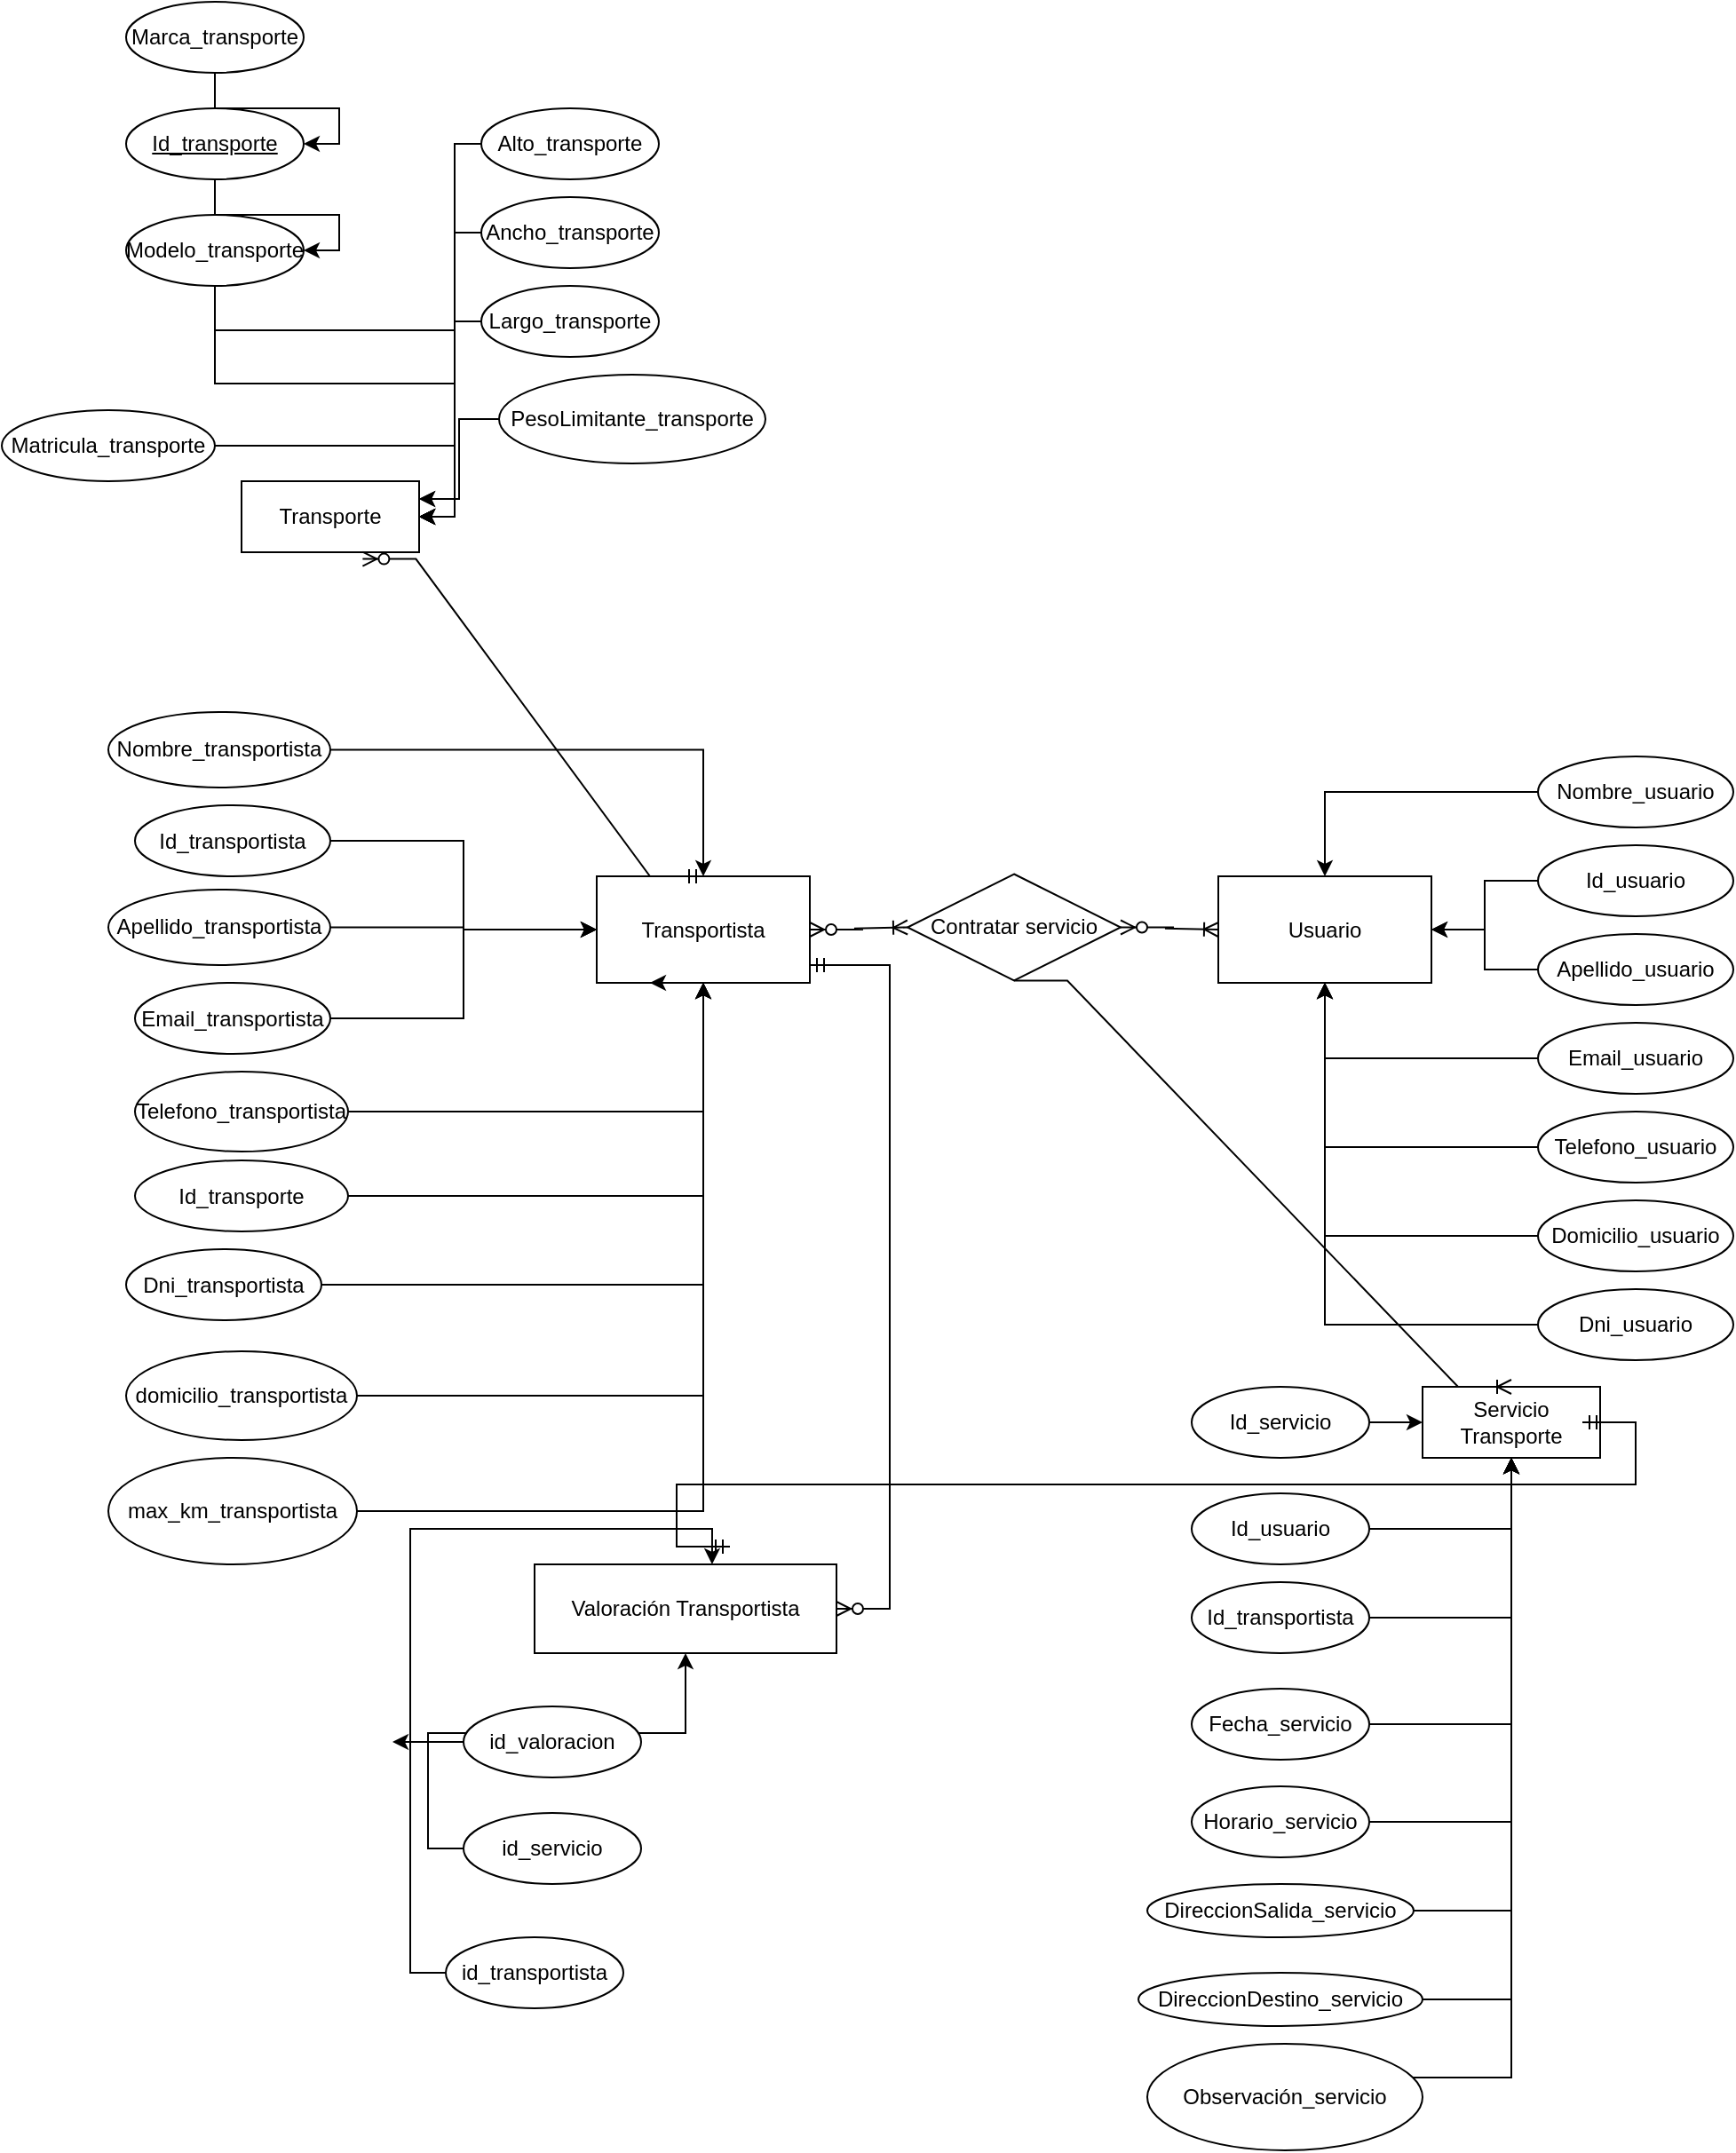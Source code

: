 <mxfile version="22.1.17" type="github">
  <diagram id="R2lEEEUBdFMjLlhIrx00" name="Page-1">
    <mxGraphModel dx="3254" dy="2216" grid="1" gridSize="10" guides="1" tooltips="1" connect="1" arrows="1" fold="1" page="1" pageScale="1" pageWidth="850" pageHeight="1100" math="0" shadow="0" extFonts="Permanent Marker^https://fonts.googleapis.com/css?family=Permanent+Marker">
      <root>
        <mxCell id="0" />
        <mxCell id="1" parent="0" />
        <mxCell id="w2HW_jaQUsS6ZM1ElsL6-1" value="Transportista" style="rounded=0;whiteSpace=wrap;html=1;" parent="1" vertex="1">
          <mxGeometry x="235" y="62.5" width="120" height="60" as="geometry" />
        </mxCell>
        <mxCell id="w2HW_jaQUsS6ZM1ElsL6-2" value="Usuario" style="rounded=0;whiteSpace=wrap;html=1;" parent="1" vertex="1">
          <mxGeometry x="585" y="62.5" width="120" height="60" as="geometry" />
        </mxCell>
        <mxCell id="w2HW_jaQUsS6ZM1ElsL6-57" style="edgeStyle=orthogonalEdgeStyle;rounded=0;orthogonalLoop=1;jettySize=auto;html=1;" parent="1" source="w2HW_jaQUsS6ZM1ElsL6-3" target="w2HW_jaQUsS6ZM1ElsL6-2" edge="1">
          <mxGeometry relative="1" as="geometry" />
        </mxCell>
        <mxCell id="w2HW_jaQUsS6ZM1ElsL6-3" value="Nombre_usuario" style="ellipse;whiteSpace=wrap;html=1;" parent="1" vertex="1">
          <mxGeometry x="765" y="-5" width="110" height="40" as="geometry" />
        </mxCell>
        <mxCell id="w2HW_jaQUsS6ZM1ElsL6-30" style="edgeStyle=orthogonalEdgeStyle;rounded=0;orthogonalLoop=1;jettySize=auto;html=1;exitX=0;exitY=0.5;exitDx=0;exitDy=0;" parent="1" source="w2HW_jaQUsS6ZM1ElsL6-5" target="w2HW_jaQUsS6ZM1ElsL6-2" edge="1">
          <mxGeometry relative="1" as="geometry" />
        </mxCell>
        <mxCell id="w2HW_jaQUsS6ZM1ElsL6-5" value="Id_usuario" style="ellipse;whiteSpace=wrap;html=1;" parent="1" vertex="1">
          <mxGeometry x="765" y="45" width="110" height="40" as="geometry" />
        </mxCell>
        <mxCell id="w2HW_jaQUsS6ZM1ElsL6-32" style="edgeStyle=orthogonalEdgeStyle;rounded=0;orthogonalLoop=1;jettySize=auto;html=1;" parent="1" source="w2HW_jaQUsS6ZM1ElsL6-6" target="w2HW_jaQUsS6ZM1ElsL6-2" edge="1">
          <mxGeometry relative="1" as="geometry" />
        </mxCell>
        <mxCell id="w2HW_jaQUsS6ZM1ElsL6-6" value="Apellido_usuario" style="ellipse;whiteSpace=wrap;html=1;" parent="1" vertex="1">
          <mxGeometry x="765" y="95" width="110" height="40" as="geometry" />
        </mxCell>
        <mxCell id="w2HW_jaQUsS6ZM1ElsL6-58" style="edgeStyle=orthogonalEdgeStyle;rounded=0;orthogonalLoop=1;jettySize=auto;html=1;" parent="1" source="w2HW_jaQUsS6ZM1ElsL6-7" target="w2HW_jaQUsS6ZM1ElsL6-2" edge="1">
          <mxGeometry relative="1" as="geometry" />
        </mxCell>
        <mxCell id="w2HW_jaQUsS6ZM1ElsL6-7" value="Email_usuario" style="ellipse;whiteSpace=wrap;html=1;" parent="1" vertex="1">
          <mxGeometry x="765" y="145" width="110" height="40" as="geometry" />
        </mxCell>
        <mxCell id="w2HW_jaQUsS6ZM1ElsL6-59" style="edgeStyle=orthogonalEdgeStyle;rounded=0;orthogonalLoop=1;jettySize=auto;html=1;" parent="1" source="w2HW_jaQUsS6ZM1ElsL6-8" target="w2HW_jaQUsS6ZM1ElsL6-2" edge="1">
          <mxGeometry relative="1" as="geometry" />
        </mxCell>
        <mxCell id="w2HW_jaQUsS6ZM1ElsL6-8" value="Telefono_usuario" style="ellipse;whiteSpace=wrap;html=1;" parent="1" vertex="1">
          <mxGeometry x="765" y="195" width="110" height="40" as="geometry" />
        </mxCell>
        <mxCell id="w2HW_jaQUsS6ZM1ElsL6-60" style="edgeStyle=orthogonalEdgeStyle;rounded=0;orthogonalLoop=1;jettySize=auto;html=1;" parent="1" source="w2HW_jaQUsS6ZM1ElsL6-11" target="w2HW_jaQUsS6ZM1ElsL6-2" edge="1">
          <mxGeometry relative="1" as="geometry" />
        </mxCell>
        <mxCell id="w2HW_jaQUsS6ZM1ElsL6-11" value="Domicilio_usuario" style="ellipse;whiteSpace=wrap;html=1;" parent="1" vertex="1">
          <mxGeometry x="765" y="245" width="110" height="40" as="geometry" />
        </mxCell>
        <mxCell id="w2HW_jaQUsS6ZM1ElsL6-61" style="edgeStyle=orthogonalEdgeStyle;rounded=0;orthogonalLoop=1;jettySize=auto;html=1;" parent="1" source="w2HW_jaQUsS6ZM1ElsL6-12" target="w2HW_jaQUsS6ZM1ElsL6-2" edge="1">
          <mxGeometry relative="1" as="geometry" />
        </mxCell>
        <mxCell id="w2HW_jaQUsS6ZM1ElsL6-12" value="Dni_usuario" style="ellipse;whiteSpace=wrap;html=1;" parent="1" vertex="1">
          <mxGeometry x="765" y="295" width="110" height="40" as="geometry" />
        </mxCell>
        <mxCell id="w2HW_jaQUsS6ZM1ElsL6-54" style="edgeStyle=orthogonalEdgeStyle;rounded=0;orthogonalLoop=1;jettySize=auto;html=1;" parent="1" source="w2HW_jaQUsS6ZM1ElsL6-13" target="w2HW_jaQUsS6ZM1ElsL6-1" edge="1">
          <mxGeometry relative="1" as="geometry" />
        </mxCell>
        <mxCell id="w2HW_jaQUsS6ZM1ElsL6-13" value="Nombre_transportista" style="ellipse;whiteSpace=wrap;html=1;" parent="1" vertex="1">
          <mxGeometry x="-40" y="-30" width="125" height="42.5" as="geometry" />
        </mxCell>
        <mxCell id="w2HW_jaQUsS6ZM1ElsL6-22" style="edgeStyle=orthogonalEdgeStyle;rounded=0;orthogonalLoop=1;jettySize=auto;html=1;exitX=1;exitY=0.5;exitDx=0;exitDy=0;" parent="1" source="w2HW_jaQUsS6ZM1ElsL6-14" target="w2HW_jaQUsS6ZM1ElsL6-1" edge="1">
          <mxGeometry relative="1" as="geometry" />
        </mxCell>
        <mxCell id="w2HW_jaQUsS6ZM1ElsL6-14" value="Id_transportista" style="ellipse;whiteSpace=wrap;html=1;" parent="1" vertex="1">
          <mxGeometry x="-25" y="22.5" width="110" height="40" as="geometry" />
        </mxCell>
        <mxCell id="w2HW_jaQUsS6ZM1ElsL6-23" style="edgeStyle=orthogonalEdgeStyle;rounded=0;orthogonalLoop=1;jettySize=auto;html=1;exitX=1;exitY=0.5;exitDx=0;exitDy=0;" parent="1" source="w2HW_jaQUsS6ZM1ElsL6-15" target="w2HW_jaQUsS6ZM1ElsL6-1" edge="1">
          <mxGeometry relative="1" as="geometry" />
        </mxCell>
        <mxCell id="w2HW_jaQUsS6ZM1ElsL6-15" value="Apellido_transportista" style="ellipse;whiteSpace=wrap;html=1;" parent="1" vertex="1">
          <mxGeometry x="-40" y="70" width="125" height="42.5" as="geometry" />
        </mxCell>
        <mxCell id="w2HW_jaQUsS6ZM1ElsL6-49" style="edgeStyle=orthogonalEdgeStyle;rounded=0;orthogonalLoop=1;jettySize=auto;html=1;" parent="1" source="w2HW_jaQUsS6ZM1ElsL6-16" target="w2HW_jaQUsS6ZM1ElsL6-1" edge="1">
          <mxGeometry relative="1" as="geometry" />
        </mxCell>
        <mxCell id="w2HW_jaQUsS6ZM1ElsL6-16" value="Email_transportista" style="ellipse;whiteSpace=wrap;html=1;" parent="1" vertex="1">
          <mxGeometry x="-25" y="122.5" width="110" height="40" as="geometry" />
        </mxCell>
        <mxCell id="w2HW_jaQUsS6ZM1ElsL6-50" style="edgeStyle=orthogonalEdgeStyle;rounded=0;orthogonalLoop=1;jettySize=auto;html=1;" parent="1" source="w2HW_jaQUsS6ZM1ElsL6-17" target="w2HW_jaQUsS6ZM1ElsL6-1" edge="1">
          <mxGeometry relative="1" as="geometry" />
        </mxCell>
        <mxCell id="w2HW_jaQUsS6ZM1ElsL6-17" value="Telefono_transportista" style="ellipse;whiteSpace=wrap;html=1;" parent="1" vertex="1">
          <mxGeometry x="-25" y="172.5" width="120" height="45" as="geometry" />
        </mxCell>
        <mxCell id="w2HW_jaQUsS6ZM1ElsL6-48" style="edgeStyle=orthogonalEdgeStyle;rounded=0;orthogonalLoop=1;jettySize=auto;html=1;exitX=1;exitY=0.5;exitDx=0;exitDy=0;" parent="1" source="w2HW_jaQUsS6ZM1ElsL6-18" target="w2HW_jaQUsS6ZM1ElsL6-1" edge="1">
          <mxGeometry relative="1" as="geometry" />
        </mxCell>
        <mxCell id="w2HW_jaQUsS6ZM1ElsL6-18" value="Id_transporte" style="ellipse;whiteSpace=wrap;html=1;" parent="1" vertex="1">
          <mxGeometry x="-25" y="222.5" width="120" height="40" as="geometry" />
        </mxCell>
        <mxCell id="w2HW_jaQUsS6ZM1ElsL6-51" style="edgeStyle=orthogonalEdgeStyle;rounded=0;orthogonalLoop=1;jettySize=auto;html=1;" parent="1" source="w2HW_jaQUsS6ZM1ElsL6-19" target="w2HW_jaQUsS6ZM1ElsL6-1" edge="1">
          <mxGeometry relative="1" as="geometry" />
        </mxCell>
        <mxCell id="w2HW_jaQUsS6ZM1ElsL6-19" value="Dni_transportista" style="ellipse;whiteSpace=wrap;html=1;" parent="1" vertex="1">
          <mxGeometry x="-30" y="272.5" width="110" height="40" as="geometry" />
        </mxCell>
        <mxCell id="w2HW_jaQUsS6ZM1ElsL6-65" value="Servicio Transporte" style="whiteSpace=wrap;html=1;align=center;" parent="1" vertex="1">
          <mxGeometry x="700" y="350" width="100" height="40" as="geometry" />
        </mxCell>
        <mxCell id="w2HW_jaQUsS6ZM1ElsL6-85" style="edgeStyle=orthogonalEdgeStyle;rounded=0;orthogonalLoop=1;jettySize=auto;html=1;exitX=1;exitY=0.5;exitDx=0;exitDy=0;" parent="1" source="w2HW_jaQUsS6ZM1ElsL6-67" target="w2HW_jaQUsS6ZM1ElsL6-65" edge="1">
          <mxGeometry relative="1" as="geometry" />
        </mxCell>
        <mxCell id="w2HW_jaQUsS6ZM1ElsL6-67" value="Id_servicio" style="ellipse;whiteSpace=wrap;html=1;align=center;" parent="1" vertex="1">
          <mxGeometry x="570" y="350" width="100" height="40" as="geometry" />
        </mxCell>
        <mxCell id="w2HW_jaQUsS6ZM1ElsL6-87" style="edgeStyle=orthogonalEdgeStyle;rounded=0;orthogonalLoop=1;jettySize=auto;html=1;exitX=1;exitY=0.5;exitDx=0;exitDy=0;" parent="1" source="w2HW_jaQUsS6ZM1ElsL6-68" target="w2HW_jaQUsS6ZM1ElsL6-65" edge="1">
          <mxGeometry relative="1" as="geometry" />
        </mxCell>
        <mxCell id="w2HW_jaQUsS6ZM1ElsL6-68" value="Fecha_servicio" style="ellipse;whiteSpace=wrap;html=1;align=center;" parent="1" vertex="1">
          <mxGeometry x="570" y="520" width="100" height="40" as="geometry" />
        </mxCell>
        <mxCell id="w2HW_jaQUsS6ZM1ElsL6-88" style="edgeStyle=orthogonalEdgeStyle;rounded=0;orthogonalLoop=1;jettySize=auto;html=1;exitX=1;exitY=0.5;exitDx=0;exitDy=0;" parent="1" source="w2HW_jaQUsS6ZM1ElsL6-69" target="w2HW_jaQUsS6ZM1ElsL6-65" edge="1">
          <mxGeometry relative="1" as="geometry" />
        </mxCell>
        <mxCell id="w2HW_jaQUsS6ZM1ElsL6-69" value="Horario_servicio" style="ellipse;whiteSpace=wrap;html=1;align=center;" parent="1" vertex="1">
          <mxGeometry x="570" y="575" width="100" height="40" as="geometry" />
        </mxCell>
        <mxCell id="w2HW_jaQUsS6ZM1ElsL6-86" style="edgeStyle=orthogonalEdgeStyle;rounded=0;orthogonalLoop=1;jettySize=auto;html=1;" parent="1" source="w2HW_jaQUsS6ZM1ElsL6-71" target="w2HW_jaQUsS6ZM1ElsL6-65" edge="1">
          <mxGeometry relative="1" as="geometry" />
        </mxCell>
        <mxCell id="w2HW_jaQUsS6ZM1ElsL6-71" value="Id_transportista" style="ellipse;whiteSpace=wrap;html=1;align=center;" parent="1" vertex="1">
          <mxGeometry x="570" y="460" width="100" height="40" as="geometry" />
        </mxCell>
        <mxCell id="w2HW_jaQUsS6ZM1ElsL6-84" style="edgeStyle=orthogonalEdgeStyle;rounded=0;orthogonalLoop=1;jettySize=auto;html=1;exitX=1;exitY=0.5;exitDx=0;exitDy=0;" parent="1" source="w2HW_jaQUsS6ZM1ElsL6-72" target="w2HW_jaQUsS6ZM1ElsL6-65" edge="1">
          <mxGeometry relative="1" as="geometry" />
        </mxCell>
        <mxCell id="w2HW_jaQUsS6ZM1ElsL6-72" value="Id_usuario" style="ellipse;whiteSpace=wrap;html=1;align=center;" parent="1" vertex="1">
          <mxGeometry x="570" y="410" width="100" height="40" as="geometry" />
        </mxCell>
        <mxCell id="w2HW_jaQUsS6ZM1ElsL6-89" style="edgeStyle=orthogonalEdgeStyle;rounded=0;orthogonalLoop=1;jettySize=auto;html=1;exitX=1;exitY=0.5;exitDx=0;exitDy=0;" parent="1" source="w2HW_jaQUsS6ZM1ElsL6-73" target="w2HW_jaQUsS6ZM1ElsL6-65" edge="1">
          <mxGeometry relative="1" as="geometry" />
        </mxCell>
        <mxCell id="w2HW_jaQUsS6ZM1ElsL6-73" value="DireccionSalida_servicio" style="ellipse;whiteSpace=wrap;html=1;align=center;" parent="1" vertex="1">
          <mxGeometry x="545" y="630" width="150" height="30" as="geometry" />
        </mxCell>
        <mxCell id="w2HW_jaQUsS6ZM1ElsL6-90" style="edgeStyle=orthogonalEdgeStyle;rounded=0;orthogonalLoop=1;jettySize=auto;html=1;exitX=1;exitY=0.5;exitDx=0;exitDy=0;" parent="1" source="w2HW_jaQUsS6ZM1ElsL6-74" target="w2HW_jaQUsS6ZM1ElsL6-65" edge="1">
          <mxGeometry relative="1" as="geometry" />
        </mxCell>
        <mxCell id="w2HW_jaQUsS6ZM1ElsL6-74" value="DireccionDestino_servicio" style="ellipse;whiteSpace=wrap;html=1;align=center;" parent="1" vertex="1">
          <mxGeometry x="540" y="680" width="160" height="30" as="geometry" />
        </mxCell>
        <mxCell id="w2HW_jaQUsS6ZM1ElsL6-75" value="Contratar servicio" style="shape=rhombus;perimeter=rhombusPerimeter;whiteSpace=wrap;html=1;align=center;" parent="1" vertex="1">
          <mxGeometry x="410" y="61.25" width="120" height="60" as="geometry" />
        </mxCell>
        <mxCell id="w2HW_jaQUsS6ZM1ElsL6-81" value="" style="edgeStyle=entityRelationEdgeStyle;fontSize=12;html=1;endArrow=ERoneToMany;startArrow=ERzeroToMany;rounded=0;exitX=1;exitY=0.5;exitDx=0;exitDy=0;" parent="1" source="w2HW_jaQUsS6ZM1ElsL6-75" target="w2HW_jaQUsS6ZM1ElsL6-2" edge="1">
          <mxGeometry width="100" height="100" relative="1" as="geometry">
            <mxPoint x="435" y="270" as="sourcePoint" />
            <mxPoint x="535" y="170" as="targetPoint" />
          </mxGeometry>
        </mxCell>
        <mxCell id="w2HW_jaQUsS6ZM1ElsL6-82" value="" style="edgeStyle=entityRelationEdgeStyle;fontSize=12;html=1;endArrow=ERoneToMany;startArrow=ERzeroToMany;rounded=0;exitX=1;exitY=0.5;exitDx=0;exitDy=0;" parent="1" source="w2HW_jaQUsS6ZM1ElsL6-1" target="w2HW_jaQUsS6ZM1ElsL6-75" edge="1">
          <mxGeometry width="100" height="100" relative="1" as="geometry">
            <mxPoint x="375" y="103" as="sourcePoint" />
            <mxPoint x="420" y="103" as="targetPoint" />
            <Array as="points">
              <mxPoint x="220" y="90" />
            </Array>
          </mxGeometry>
        </mxCell>
        <mxCell id="w2HW_jaQUsS6ZM1ElsL6-92" value="" style="edgeStyle=entityRelationEdgeStyle;fontSize=12;html=1;endArrow=ERzeroToMany;startArrow=ERmandOne;rounded=0;" parent="1" target="2BHBQOJYDXD-5I4c7-7_-16" edge="1">
          <mxGeometry width="100" height="100" relative="1" as="geometry">
            <mxPoint x="355" y="112.5" as="sourcePoint" />
            <mxPoint x="330" y="440" as="targetPoint" />
            <Array as="points">
              <mxPoint x="350" y="97.81" />
              <mxPoint x="470" y="392.19" />
              <mxPoint x="405" y="342.5" />
              <mxPoint x="405" y="342.5" />
              <mxPoint x="390" y="287.81" />
            </Array>
          </mxGeometry>
        </mxCell>
        <mxCell id="q5saldL3cY11hV60RaHK-2" value="Transporte" style="whiteSpace=wrap;html=1;align=center;" parent="1" vertex="1">
          <mxGeometry x="35" y="-160" width="100" height="40" as="geometry" />
        </mxCell>
        <mxCell id="q5saldL3cY11hV60RaHK-15" style="edgeStyle=orthogonalEdgeStyle;rounded=0;orthogonalLoop=1;jettySize=auto;html=1;entryX=1;entryY=0.5;entryDx=0;entryDy=0;" parent="1" source="q5saldL3cY11hV60RaHK-3" target="q5saldL3cY11hV60RaHK-2" edge="1">
          <mxGeometry relative="1" as="geometry" />
        </mxCell>
        <mxCell id="q5saldL3cY11hV60RaHK-16" style="edgeStyle=orthogonalEdgeStyle;rounded=0;orthogonalLoop=1;jettySize=auto;html=1;entryX=1;entryY=0.5;entryDx=0;entryDy=0;" parent="1" source="q5saldL3cY11hV60RaHK-9" target="q5saldL3cY11hV60RaHK-2" edge="1">
          <mxGeometry relative="1" as="geometry" />
        </mxCell>
        <mxCell id="q5saldL3cY11hV60RaHK-7" value="Marca_transporte" style="ellipse;whiteSpace=wrap;html=1;align=center;" parent="1" vertex="1">
          <mxGeometry x="-30" y="-430" width="100" height="40" as="geometry" />
        </mxCell>
        <mxCell id="q5saldL3cY11hV60RaHK-17" style="edgeStyle=orthogonalEdgeStyle;rounded=0;orthogonalLoop=1;jettySize=auto;html=1;entryX=1;entryY=0.5;entryDx=0;entryDy=0;" parent="1" source="q5saldL3cY11hV60RaHK-9" target="q5saldL3cY11hV60RaHK-2" edge="1">
          <mxGeometry relative="1" as="geometry" />
        </mxCell>
        <mxCell id="q5saldL3cY11hV60RaHK-20" style="edgeStyle=orthogonalEdgeStyle;rounded=0;orthogonalLoop=1;jettySize=auto;html=1;entryX=1;entryY=0.5;entryDx=0;entryDy=0;" parent="1" source="q5saldL3cY11hV60RaHK-10" target="q5saldL3cY11hV60RaHK-2" edge="1">
          <mxGeometry relative="1" as="geometry">
            <Array as="points">
              <mxPoint x="155" y="-350" />
              <mxPoint x="155" y="-140" />
            </Array>
          </mxGeometry>
        </mxCell>
        <mxCell id="q5saldL3cY11hV60RaHK-10" value="Alto_transporte" style="ellipse;whiteSpace=wrap;html=1;align=center;" parent="1" vertex="1">
          <mxGeometry x="170" y="-370" width="100" height="40" as="geometry" />
        </mxCell>
        <mxCell id="q5saldL3cY11hV60RaHK-21" style="edgeStyle=orthogonalEdgeStyle;rounded=0;orthogonalLoop=1;jettySize=auto;html=1;entryX=1;entryY=0.5;entryDx=0;entryDy=0;" parent="1" source="q5saldL3cY11hV60RaHK-11" target="q5saldL3cY11hV60RaHK-2" edge="1">
          <mxGeometry relative="1" as="geometry">
            <Array as="points">
              <mxPoint x="155" y="-300" />
              <mxPoint x="155" y="-140" />
            </Array>
          </mxGeometry>
        </mxCell>
        <mxCell id="q5saldL3cY11hV60RaHK-11" value="Ancho_transporte" style="ellipse;whiteSpace=wrap;html=1;align=center;" parent="1" vertex="1">
          <mxGeometry x="170" y="-320" width="100" height="40" as="geometry" />
        </mxCell>
        <mxCell id="q5saldL3cY11hV60RaHK-23" style="edgeStyle=orthogonalEdgeStyle;rounded=0;orthogonalLoop=1;jettySize=auto;html=1;entryX=1;entryY=0.25;entryDx=0;entryDy=0;" parent="1" source="q5saldL3cY11hV60RaHK-12" target="q5saldL3cY11hV60RaHK-2" edge="1">
          <mxGeometry relative="1" as="geometry">
            <Array as="points">
              <mxPoint x="155" y="-250" />
              <mxPoint x="155" y="-150" />
            </Array>
          </mxGeometry>
        </mxCell>
        <mxCell id="q5saldL3cY11hV60RaHK-12" value="Largo_transporte" style="ellipse;whiteSpace=wrap;html=1;align=center;" parent="1" vertex="1">
          <mxGeometry x="170" y="-270" width="100" height="40" as="geometry" />
        </mxCell>
        <mxCell id="q5saldL3cY11hV60RaHK-24" style="edgeStyle=orthogonalEdgeStyle;rounded=0;orthogonalLoop=1;jettySize=auto;html=1;entryX=1;entryY=0.25;entryDx=0;entryDy=0;" parent="1" source="q5saldL3cY11hV60RaHK-13" target="q5saldL3cY11hV60RaHK-2" edge="1">
          <mxGeometry relative="1" as="geometry" />
        </mxCell>
        <mxCell id="q5saldL3cY11hV60RaHK-13" value="PesoLimitante_transporte" style="ellipse;whiteSpace=wrap;html=1;align=center;" parent="1" vertex="1">
          <mxGeometry x="180" y="-220" width="150" height="50" as="geometry" />
        </mxCell>
        <mxCell id="q5saldL3cY11hV60RaHK-25" style="edgeStyle=orthogonalEdgeStyle;rounded=0;orthogonalLoop=1;jettySize=auto;html=1;entryX=1;entryY=0.5;entryDx=0;entryDy=0;" parent="1" source="q5saldL3cY11hV60RaHK-14" target="q5saldL3cY11hV60RaHK-2" edge="1">
          <mxGeometry relative="1" as="geometry" />
        </mxCell>
        <mxCell id="q5saldL3cY11hV60RaHK-14" value="Matricula_transporte" style="ellipse;whiteSpace=wrap;html=1;align=center;" parent="1" vertex="1">
          <mxGeometry x="-100" y="-200" width="120" height="40" as="geometry" />
        </mxCell>
        <mxCell id="q5saldL3cY11hV60RaHK-26" value="" style="edgeStyle=entityRelationEdgeStyle;fontSize=12;html=1;endArrow=ERzeroToMany;startArrow=ERmandOne;rounded=0;entryX=0.682;entryY=1.095;entryDx=0;entryDy=0;entryPerimeter=0;exitX=0.5;exitY=0;exitDx=0;exitDy=0;" parent="1" source="w2HW_jaQUsS6ZM1ElsL6-1" target="q5saldL3cY11hV60RaHK-2" edge="1">
          <mxGeometry width="100" height="100" relative="1" as="geometry">
            <mxPoint x="45" y="30" as="sourcePoint" />
            <mxPoint x="145" y="-70" as="targetPoint" />
          </mxGeometry>
        </mxCell>
        <mxCell id="2BHBQOJYDXD-5I4c7-7_-8" style="edgeStyle=orthogonalEdgeStyle;rounded=0;orthogonalLoop=1;jettySize=auto;html=1;exitX=1;exitY=0;exitDx=0;exitDy=0;entryX=0.5;entryY=1;entryDx=0;entryDy=0;" edge="1" parent="1" source="2BHBQOJYDXD-5I4c7-7_-7" target="w2HW_jaQUsS6ZM1ElsL6-65">
          <mxGeometry relative="1" as="geometry">
            <mxPoint x="755" y="580" as="targetPoint" />
            <Array as="points">
              <mxPoint x="750" y="739" />
            </Array>
          </mxGeometry>
        </mxCell>
        <mxCell id="2BHBQOJYDXD-5I4c7-7_-7" value="Observación_servicio&lt;br&gt;" style="ellipse;whiteSpace=wrap;html=1;align=center;" vertex="1" parent="1">
          <mxGeometry x="545" y="720" width="155" height="60" as="geometry" />
        </mxCell>
        <mxCell id="2BHBQOJYDXD-5I4c7-7_-10" style="edgeStyle=orthogonalEdgeStyle;rounded=0;orthogonalLoop=1;jettySize=auto;html=1;exitX=1;exitY=0.5;exitDx=0;exitDy=0;entryX=0.5;entryY=1;entryDx=0;entryDy=0;" edge="1" parent="1" source="2BHBQOJYDXD-5I4c7-7_-9" target="w2HW_jaQUsS6ZM1ElsL6-1">
          <mxGeometry relative="1" as="geometry" />
        </mxCell>
        <mxCell id="2BHBQOJYDXD-5I4c7-7_-9" value="domicilio_transportista" style="ellipse;whiteSpace=wrap;html=1;align=center;" vertex="1" parent="1">
          <mxGeometry x="-30" y="330" width="130" height="50" as="geometry" />
        </mxCell>
        <mxCell id="2BHBQOJYDXD-5I4c7-7_-12" style="edgeStyle=orthogonalEdgeStyle;rounded=0;orthogonalLoop=1;jettySize=auto;html=1;exitX=1;exitY=0.5;exitDx=0;exitDy=0;entryX=0.25;entryY=1;entryDx=0;entryDy=0;" edge="1" parent="1" source="2BHBQOJYDXD-5I4c7-7_-11" target="w2HW_jaQUsS6ZM1ElsL6-1">
          <mxGeometry relative="1" as="geometry">
            <Array as="points">
              <mxPoint x="295" y="420" />
              <mxPoint x="295" y="122" />
            </Array>
          </mxGeometry>
        </mxCell>
        <mxCell id="2BHBQOJYDXD-5I4c7-7_-11" value="max_km_transportista" style="ellipse;whiteSpace=wrap;html=1;align=center;" vertex="1" parent="1">
          <mxGeometry x="-40" y="390" width="140" height="60" as="geometry" />
        </mxCell>
        <mxCell id="2BHBQOJYDXD-5I4c7-7_-13" value="" style="edgeStyle=orthogonalEdgeStyle;rounded=0;orthogonalLoop=1;jettySize=auto;html=1;entryX=1;entryY=0.5;entryDx=0;entryDy=0;" edge="1" parent="1" source="q5saldL3cY11hV60RaHK-7" target="q5saldL3cY11hV60RaHK-3">
          <mxGeometry relative="1" as="geometry">
            <mxPoint x="20" y="-390" as="sourcePoint" />
            <mxPoint x="135" y="-140" as="targetPoint" />
          </mxGeometry>
        </mxCell>
        <mxCell id="q5saldL3cY11hV60RaHK-3" value="Id_transporte" style="ellipse;whiteSpace=wrap;html=1;align=center;fontStyle=4;" parent="1" vertex="1">
          <mxGeometry x="-30" y="-370" width="100" height="40" as="geometry" />
        </mxCell>
        <mxCell id="2BHBQOJYDXD-5I4c7-7_-14" value="" style="edgeStyle=orthogonalEdgeStyle;rounded=0;orthogonalLoop=1;jettySize=auto;html=1;entryX=1;entryY=0.5;entryDx=0;entryDy=0;" edge="1" parent="1" source="q5saldL3cY11hV60RaHK-3" target="q5saldL3cY11hV60RaHK-9">
          <mxGeometry relative="1" as="geometry">
            <mxPoint x="20" y="-330" as="sourcePoint" />
            <mxPoint x="135" y="-140" as="targetPoint" />
          </mxGeometry>
        </mxCell>
        <mxCell id="q5saldL3cY11hV60RaHK-9" value="Modelo_transporte" style="ellipse;whiteSpace=wrap;html=1;align=center;" parent="1" vertex="1">
          <mxGeometry x="-30" y="-310" width="100" height="40" as="geometry" />
        </mxCell>
        <mxCell id="2BHBQOJYDXD-5I4c7-7_-16" value="Valoración Transportista" style="whiteSpace=wrap;html=1;align=center;" vertex="1" parent="1">
          <mxGeometry x="200" y="450" width="170" height="50" as="geometry" />
        </mxCell>
        <mxCell id="2BHBQOJYDXD-5I4c7-7_-22" style="edgeStyle=orthogonalEdgeStyle;rounded=0;orthogonalLoop=1;jettySize=auto;html=1;exitX=0;exitY=0.5;exitDx=0;exitDy=0;entryX=0.5;entryY=1;entryDx=0;entryDy=0;" edge="1" parent="1" source="2BHBQOJYDXD-5I4c7-7_-17" target="2BHBQOJYDXD-5I4c7-7_-16">
          <mxGeometry relative="1" as="geometry" />
        </mxCell>
        <mxCell id="2BHBQOJYDXD-5I4c7-7_-17" value="id_servicio" style="ellipse;whiteSpace=wrap;html=1;align=center;" vertex="1" parent="1">
          <mxGeometry x="160" y="590" width="100" height="40" as="geometry" />
        </mxCell>
        <mxCell id="2BHBQOJYDXD-5I4c7-7_-18" value="id_transportista" style="ellipse;whiteSpace=wrap;html=1;align=center;" vertex="1" parent="1">
          <mxGeometry x="150" y="660" width="100" height="40" as="geometry" />
        </mxCell>
        <mxCell id="2BHBQOJYDXD-5I4c7-7_-21" style="edgeStyle=orthogonalEdgeStyle;rounded=0;orthogonalLoop=1;jettySize=auto;html=1;exitX=0;exitY=0.5;exitDx=0;exitDy=0;entryX=1;entryY=0;entryDx=0;entryDy=0;" edge="1" parent="1" source="2BHBQOJYDXD-5I4c7-7_-19">
          <mxGeometry relative="1" as="geometry">
            <mxPoint x="120" y="550" as="targetPoint" />
          </mxGeometry>
        </mxCell>
        <mxCell id="2BHBQOJYDXD-5I4c7-7_-19" value="id_valoracion" style="ellipse;whiteSpace=wrap;html=1;align=center;" vertex="1" parent="1">
          <mxGeometry x="160" y="530" width="100" height="40" as="geometry" />
        </mxCell>
        <mxCell id="2BHBQOJYDXD-5I4c7-7_-20" style="edgeStyle=orthogonalEdgeStyle;rounded=0;orthogonalLoop=1;jettySize=auto;html=1;exitX=0;exitY=0.5;exitDx=0;exitDy=0;entryX=0.588;entryY=0;entryDx=0;entryDy=0;entryPerimeter=0;exitPerimeter=0;" edge="1" parent="1" source="2BHBQOJYDXD-5I4c7-7_-18" target="2BHBQOJYDXD-5I4c7-7_-16">
          <mxGeometry relative="1" as="geometry">
            <mxPoint x="410.0" y="390" as="sourcePoint" />
          </mxGeometry>
        </mxCell>
        <mxCell id="2BHBQOJYDXD-5I4c7-7_-24" value="" style="edgeStyle=entityRelationEdgeStyle;fontSize=12;html=1;endArrow=ERmandOne;startArrow=ERmandOne;rounded=0;" edge="1" parent="1">
          <mxGeometry width="100" height="100" relative="1" as="geometry">
            <mxPoint x="790.0" y="370" as="sourcePoint" />
            <mxPoint x="310" y="440" as="targetPoint" />
            <Array as="points">
              <mxPoint x="510" y="620" />
              <mxPoint x="440" y="730" />
            </Array>
          </mxGeometry>
        </mxCell>
        <mxCell id="2BHBQOJYDXD-5I4c7-7_-25" value="" style="edgeStyle=entityRelationEdgeStyle;fontSize=12;html=1;endArrow=ERoneToMany;rounded=0;exitX=0.5;exitY=1;exitDx=0;exitDy=0;entryX=0.5;entryY=0;entryDx=0;entryDy=0;" edge="1" parent="1" source="w2HW_jaQUsS6ZM1ElsL6-75" target="w2HW_jaQUsS6ZM1ElsL6-65">
          <mxGeometry width="100" height="100" relative="1" as="geometry">
            <mxPoint x="490" y="240" as="sourcePoint" />
            <mxPoint x="590" y="140" as="targetPoint" />
          </mxGeometry>
        </mxCell>
      </root>
    </mxGraphModel>
  </diagram>
</mxfile>

